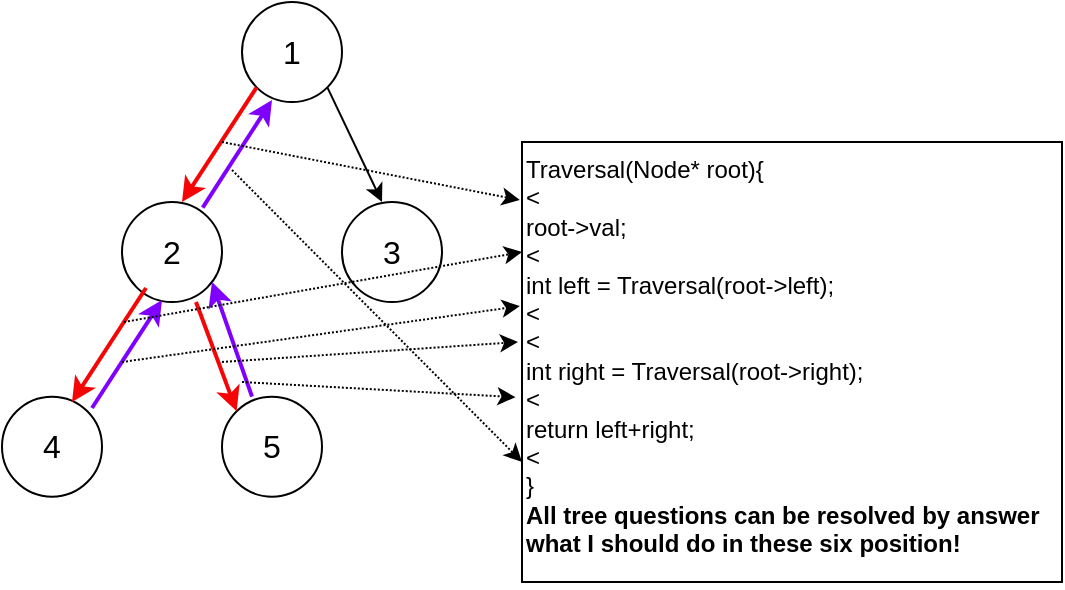 <mxfile version="24.7.8">
  <diagram name="Page-1" id="r06qLbsejtE7eU4aNkmz">
    <mxGraphModel dx="757" dy="681" grid="1" gridSize="10" guides="1" tooltips="1" connect="1" arrows="1" fold="1" page="1" pageScale="1" pageWidth="850" pageHeight="1100" math="0" shadow="0">
      <root>
        <mxCell id="0" />
        <mxCell id="1" parent="0" />
        <mxCell id="W0C7c2D7TQZ6Xh-Ik_cl-1" value="&lt;font style=&quot;font-size: 16px;&quot;&gt;1&lt;/font&gt;" style="ellipse;whiteSpace=wrap;html=1;aspect=fixed;" vertex="1" parent="1">
          <mxGeometry x="240" y="140" width="50" height="50" as="geometry" />
        </mxCell>
        <mxCell id="W0C7c2D7TQZ6Xh-Ik_cl-2" value="" style="endArrow=classic;html=1;rounded=0;exitX=0;exitY=1;exitDx=0;exitDy=0;strokeWidth=2;strokeColor=#f50505;" edge="1" parent="1" source="W0C7c2D7TQZ6Xh-Ik_cl-1">
          <mxGeometry width="50" height="50" relative="1" as="geometry">
            <mxPoint x="180" y="290" as="sourcePoint" />
            <mxPoint x="210" y="240" as="targetPoint" />
          </mxGeometry>
        </mxCell>
        <mxCell id="W0C7c2D7TQZ6Xh-Ik_cl-3" value="" style="endArrow=classic;html=1;rounded=0;exitX=1;exitY=1;exitDx=0;exitDy=0;" edge="1" parent="1" source="W0C7c2D7TQZ6Xh-Ik_cl-1">
          <mxGeometry width="50" height="50" relative="1" as="geometry">
            <mxPoint x="257" y="193" as="sourcePoint" />
            <mxPoint x="310" y="240" as="targetPoint" />
          </mxGeometry>
        </mxCell>
        <mxCell id="W0C7c2D7TQZ6Xh-Ik_cl-4" value="&lt;span style=&quot;font-size: 16px;&quot;&gt;2&lt;/span&gt;" style="ellipse;whiteSpace=wrap;html=1;aspect=fixed;" vertex="1" parent="1">
          <mxGeometry x="180" y="240" width="50" height="50" as="geometry" />
        </mxCell>
        <mxCell id="W0C7c2D7TQZ6Xh-Ik_cl-5" value="&lt;span style=&quot;font-size: 16px;&quot;&gt;3&lt;/span&gt;" style="ellipse;whiteSpace=wrap;html=1;aspect=fixed;" vertex="1" parent="1">
          <mxGeometry x="290" y="240" width="50" height="50" as="geometry" />
        </mxCell>
        <mxCell id="W0C7c2D7TQZ6Xh-Ik_cl-9" value="&lt;span style=&quot;font-size: 16px;&quot;&gt;4&lt;/span&gt;" style="ellipse;whiteSpace=wrap;html=1;aspect=fixed;" vertex="1" parent="1">
          <mxGeometry x="120" y="337.32" width="50" height="50" as="geometry" />
        </mxCell>
        <mxCell id="W0C7c2D7TQZ6Xh-Ik_cl-10" value="&lt;span style=&quot;font-size: 16px;&quot;&gt;5&lt;/span&gt;" style="ellipse;whiteSpace=wrap;html=1;aspect=fixed;" vertex="1" parent="1">
          <mxGeometry x="230" y="337.32" width="50" height="50" as="geometry" />
        </mxCell>
        <mxCell id="W0C7c2D7TQZ6Xh-Ik_cl-11" value="" style="endArrow=classic;html=1;rounded=0;exitX=0.807;exitY=0.057;exitDx=0;exitDy=0;entryX=0.3;entryY=0.98;entryDx=0;entryDy=0;entryPerimeter=0;exitPerimeter=0;strokeWidth=2;strokeColor=#7F00FF;" edge="1" parent="1" source="W0C7c2D7TQZ6Xh-Ik_cl-4" target="W0C7c2D7TQZ6Xh-Ik_cl-1">
          <mxGeometry width="50" height="50" relative="1" as="geometry">
            <mxPoint x="160" y="200" as="sourcePoint" />
            <mxPoint x="340" y="140" as="targetPoint" />
          </mxGeometry>
        </mxCell>
        <mxCell id="W0C7c2D7TQZ6Xh-Ik_cl-16" value="" style="endArrow=classic;html=1;rounded=0;exitX=0;exitY=1;exitDx=0;exitDy=0;strokeWidth=2;strokeColor=#f50505;" edge="1" parent="1">
          <mxGeometry width="50" height="50" relative="1" as="geometry">
            <mxPoint x="192" y="283" as="sourcePoint" />
            <mxPoint x="155" y="340" as="targetPoint" />
          </mxGeometry>
        </mxCell>
        <mxCell id="W0C7c2D7TQZ6Xh-Ik_cl-17" value="" style="endArrow=classic;html=1;rounded=0;exitX=0.807;exitY=0.057;exitDx=0;exitDy=0;entryX=0.3;entryY=0.98;entryDx=0;entryDy=0;entryPerimeter=0;exitPerimeter=0;strokeWidth=2;strokeColor=#7F00FF;" edge="1" parent="1">
          <mxGeometry width="50" height="50" relative="1" as="geometry">
            <mxPoint x="165" y="343" as="sourcePoint" />
            <mxPoint x="200" y="289" as="targetPoint" />
          </mxGeometry>
        </mxCell>
        <mxCell id="W0C7c2D7TQZ6Xh-Ik_cl-18" value="" style="endArrow=classic;html=1;rounded=0;exitX=0;exitY=1;exitDx=0;exitDy=0;strokeWidth=2;strokeColor=#f50505;entryX=0;entryY=0;entryDx=0;entryDy=0;" edge="1" parent="1" target="W0C7c2D7TQZ6Xh-Ik_cl-10">
          <mxGeometry width="50" height="50" relative="1" as="geometry">
            <mxPoint x="217" y="290" as="sourcePoint" />
            <mxPoint x="180" y="347" as="targetPoint" />
          </mxGeometry>
        </mxCell>
        <mxCell id="W0C7c2D7TQZ6Xh-Ik_cl-19" value="" style="endArrow=classic;html=1;rounded=0;exitX=0.807;exitY=0.057;exitDx=0;exitDy=0;exitPerimeter=0;strokeWidth=2;strokeColor=#7F00FF;" edge="1" parent="1">
          <mxGeometry width="50" height="50" relative="1" as="geometry">
            <mxPoint x="245" y="337.32" as="sourcePoint" />
            <mxPoint x="225" y="280" as="targetPoint" />
          </mxGeometry>
        </mxCell>
        <mxCell id="W0C7c2D7TQZ6Xh-Ik_cl-20" value="Traversal(Node* root){&lt;div&gt;&amp;lt;&lt;/div&gt;&lt;div&gt;root-&amp;gt;val;&lt;/div&gt;&lt;div&gt;&amp;lt;&lt;/div&gt;&lt;div&gt;int left = Traversal(root-&amp;gt;left);&lt;/div&gt;&lt;div&gt;&amp;lt;&lt;/div&gt;&lt;div&gt;&amp;lt;&lt;/div&gt;&lt;div&gt;int right = Traversal(root-&amp;gt;right);&lt;br&gt;&lt;/div&gt;&lt;div&gt;&amp;lt;&lt;/div&gt;&lt;div&gt;return left+right;&lt;/div&gt;&lt;div&gt;&amp;lt;&lt;/div&gt;&lt;div&gt;}&lt;/div&gt;&lt;div&gt;&lt;b style=&quot;background-color: initial;&quot;&gt;All tree questions can be resolved by answer what I should do in these six position!&lt;/b&gt;&lt;br&gt;&lt;/div&gt;&lt;div&gt;&lt;br&gt;&lt;/div&gt;" style="rounded=0;whiteSpace=wrap;html=1;align=left;verticalAlign=top;" vertex="1" parent="1">
          <mxGeometry x="380" y="210" width="270" height="220" as="geometry" />
        </mxCell>
        <mxCell id="W0C7c2D7TQZ6Xh-Ik_cl-22" value="" style="endArrow=classic;html=1;rounded=0;dashed=1;dashPattern=1 1;entryX=-0.004;entryY=0.132;entryDx=0;entryDy=0;entryPerimeter=0;" edge="1" parent="1" target="W0C7c2D7TQZ6Xh-Ik_cl-20">
          <mxGeometry width="50" height="50" relative="1" as="geometry">
            <mxPoint x="230" y="210" as="sourcePoint" />
            <mxPoint x="280" y="160" as="targetPoint" />
          </mxGeometry>
        </mxCell>
        <mxCell id="W0C7c2D7TQZ6Xh-Ik_cl-23" value="" style="endArrow=classic;html=1;rounded=0;dashed=1;dashPattern=1 1;entryX=0;entryY=0.25;entryDx=0;entryDy=0;" edge="1" parent="1" target="W0C7c2D7TQZ6Xh-Ik_cl-20">
          <mxGeometry width="50" height="50" relative="1" as="geometry">
            <mxPoint x="181" y="300" as="sourcePoint" />
            <mxPoint x="329" y="325" as="targetPoint" />
          </mxGeometry>
        </mxCell>
        <mxCell id="W0C7c2D7TQZ6Xh-Ik_cl-24" value="" style="endArrow=classic;html=1;rounded=0;dashed=1;dashPattern=1 1;entryX=-0.004;entryY=0.373;entryDx=0;entryDy=0;entryPerimeter=0;" edge="1" parent="1" target="W0C7c2D7TQZ6Xh-Ik_cl-20">
          <mxGeometry width="50" height="50" relative="1" as="geometry">
            <mxPoint x="180" y="320" as="sourcePoint" />
            <mxPoint x="382" y="290" as="targetPoint" />
          </mxGeometry>
        </mxCell>
        <mxCell id="W0C7c2D7TQZ6Xh-Ik_cl-25" value="" style="endArrow=classic;html=1;rounded=0;dashed=1;dashPattern=1 1;" edge="1" parent="1">
          <mxGeometry width="50" height="50" relative="1" as="geometry">
            <mxPoint x="230" y="320" as="sourcePoint" />
            <mxPoint x="378" y="310" as="targetPoint" />
          </mxGeometry>
        </mxCell>
        <mxCell id="W0C7c2D7TQZ6Xh-Ik_cl-26" value="" style="endArrow=classic;html=1;rounded=0;dashed=1;dashPattern=1 1;entryX=-0.012;entryY=0.58;entryDx=0;entryDy=0;entryPerimeter=0;" edge="1" parent="1" target="W0C7c2D7TQZ6Xh-Ik_cl-20">
          <mxGeometry width="50" height="50" relative="1" as="geometry">
            <mxPoint x="240" y="330" as="sourcePoint" />
            <mxPoint x="400" y="316" as="targetPoint" />
          </mxGeometry>
        </mxCell>
        <mxCell id="W0C7c2D7TQZ6Xh-Ik_cl-27" value="" style="endArrow=classic;html=1;rounded=0;dashed=1;dashPattern=1 1;entryX=0;entryY=0.727;entryDx=0;entryDy=0;entryPerimeter=0;" edge="1" parent="1" target="W0C7c2D7TQZ6Xh-Ik_cl-20">
          <mxGeometry width="50" height="50" relative="1" as="geometry">
            <mxPoint x="235" y="224" as="sourcePoint" />
            <mxPoint x="388" y="245" as="targetPoint" />
          </mxGeometry>
        </mxCell>
      </root>
    </mxGraphModel>
  </diagram>
</mxfile>
